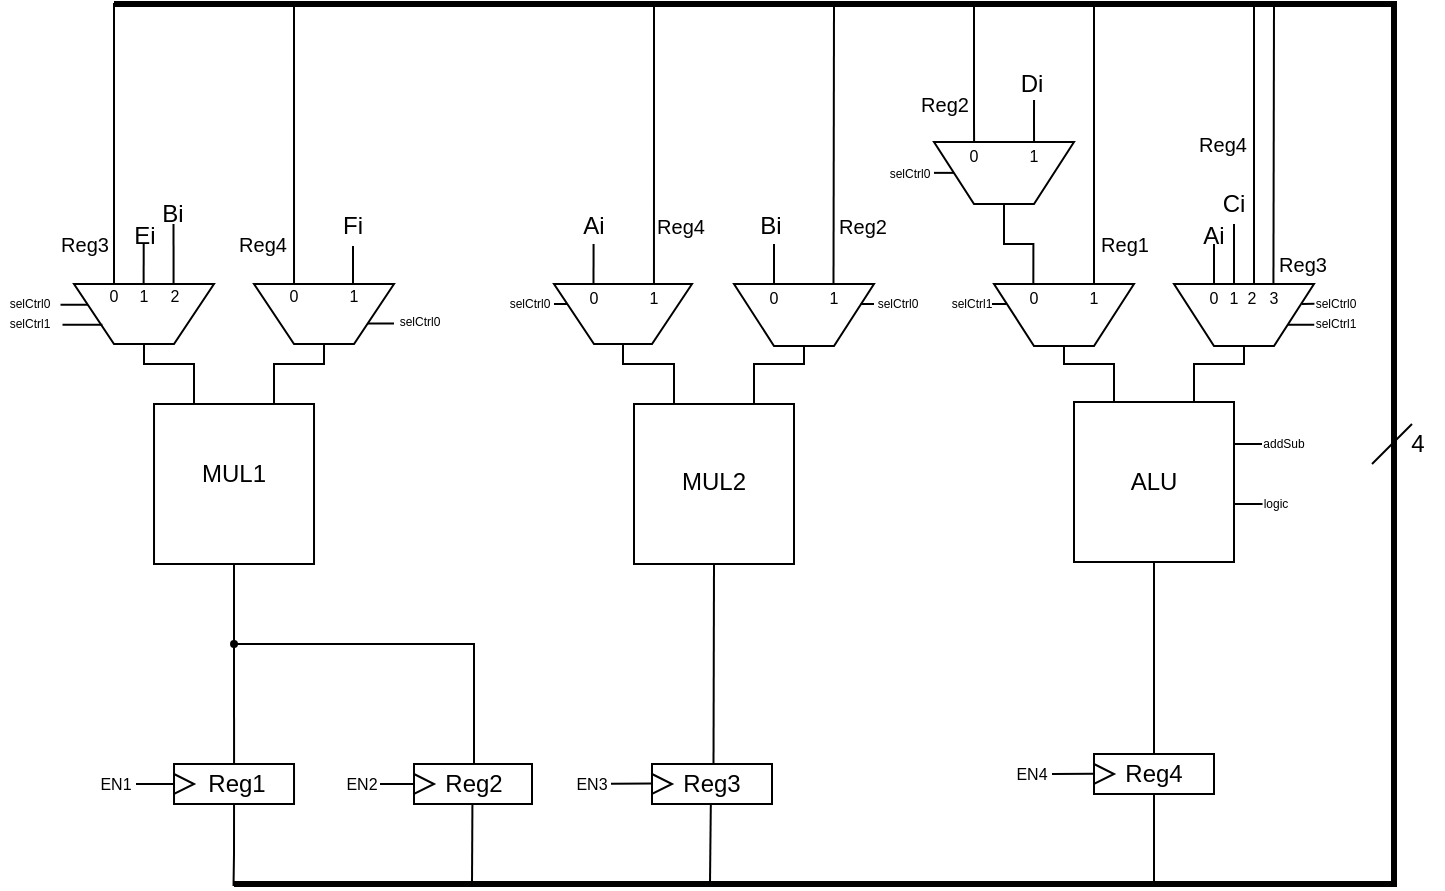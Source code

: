 <mxfile version="24.7.16">
  <diagram name="Página-1" id="IcZZVgsk4rq1F31GZpby">
    <mxGraphModel dx="1059" dy="581" grid="1" gridSize="10" guides="1" tooltips="1" connect="1" arrows="1" fold="1" page="1" pageScale="1" pageWidth="827" pageHeight="1169" math="0" shadow="0">
      <root>
        <mxCell id="0" />
        <mxCell id="1" parent="0" />
        <mxCell id="w3CWmhNfxF5kTrnPfjpj-2" value="" style="rounded=0;whiteSpace=wrap;html=1;" parent="1" vertex="1">
          <mxGeometry x="399" y="400" width="60" height="20" as="geometry" />
        </mxCell>
        <mxCell id="w3CWmhNfxF5kTrnPfjpj-3" value="" style="triangle;whiteSpace=wrap;html=1;" parent="1" vertex="1">
          <mxGeometry x="399" y="405" width="10" height="10" as="geometry" />
        </mxCell>
        <mxCell id="w3CWmhNfxF5kTrnPfjpj-4" value="" style="rounded=0;whiteSpace=wrap;html=1;" parent="1" vertex="1">
          <mxGeometry x="160.01" y="400" width="60" height="20" as="geometry" />
        </mxCell>
        <mxCell id="w3CWmhNfxF5kTrnPfjpj-5" value="" style="triangle;whiteSpace=wrap;html=1;" parent="1" vertex="1">
          <mxGeometry x="160.01" y="405" width="10" height="10" as="geometry" />
        </mxCell>
        <mxCell id="w3CWmhNfxF5kTrnPfjpj-6" value="" style="rounded=0;whiteSpace=wrap;html=1;" parent="1" vertex="1">
          <mxGeometry x="620" y="395" width="60" height="20" as="geometry" />
        </mxCell>
        <mxCell id="w3CWmhNfxF5kTrnPfjpj-7" value="" style="triangle;whiteSpace=wrap;html=1;" parent="1" vertex="1">
          <mxGeometry x="620" y="400" width="10" height="10" as="geometry" />
        </mxCell>
        <mxCell id="w3CWmhNfxF5kTrnPfjpj-8" value="" style="rounded=0;whiteSpace=wrap;html=1;" parent="1" vertex="1">
          <mxGeometry x="280" y="400" width="59" height="20" as="geometry" />
        </mxCell>
        <mxCell id="w3CWmhNfxF5kTrnPfjpj-9" value="" style="triangle;whiteSpace=wrap;html=1;" parent="1" vertex="1">
          <mxGeometry x="280" y="405" width="10" height="10" as="geometry" />
        </mxCell>
        <mxCell id="w3CWmhNfxF5kTrnPfjpj-23" value="" style="whiteSpace=wrap;html=1;aspect=fixed;" parent="1" vertex="1">
          <mxGeometry x="150.01" y="220" width="80" height="80" as="geometry" />
        </mxCell>
        <mxCell id="w3CWmhNfxF5kTrnPfjpj-24" value="" style="whiteSpace=wrap;html=1;aspect=fixed;" parent="1" vertex="1">
          <mxGeometry x="390" y="220" width="80" height="80" as="geometry" />
        </mxCell>
        <mxCell id="3O2pPFy6m0-4gP0cNO_q-87" style="edgeStyle=orthogonalEdgeStyle;rounded=0;orthogonalLoop=1;jettySize=auto;html=1;endArrow=none;endFill=0;exitX=0.5;exitY=1;exitDx=0;exitDy=0;" edge="1" parent="1" source="w3CWmhNfxF5kTrnPfjpj-25">
          <mxGeometry relative="1" as="geometry">
            <mxPoint x="650" y="304" as="sourcePoint" />
            <mxPoint x="650" y="395" as="targetPoint" />
          </mxGeometry>
        </mxCell>
        <mxCell id="w3CWmhNfxF5kTrnPfjpj-25" value="" style="whiteSpace=wrap;html=1;aspect=fixed;" parent="1" vertex="1">
          <mxGeometry x="610" y="219" width="80" height="80" as="geometry" />
        </mxCell>
        <mxCell id="w3CWmhNfxF5kTrnPfjpj-26" value="" style="shape=trapezoid;perimeter=trapezoidPerimeter;whiteSpace=wrap;html=1;fixedSize=1;direction=west;" parent="1" vertex="1">
          <mxGeometry x="110" y="160" width="70" height="30" as="geometry" />
        </mxCell>
        <mxCell id="w3CWmhNfxF5kTrnPfjpj-32" value="" style="ellipse;whiteSpace=wrap;html=1;aspect=fixed;rotation=15;" parent="1" vertex="1">
          <mxGeometry x="220.01" y="183.28" as="geometry" />
        </mxCell>
        <mxCell id="w3CWmhNfxF5kTrnPfjpj-37" value="ALU" style="text;html=1;align=center;verticalAlign=middle;whiteSpace=wrap;rounded=0;" parent="1" vertex="1">
          <mxGeometry x="620" y="244" width="60" height="30" as="geometry" />
        </mxCell>
        <mxCell id="w3CWmhNfxF5kTrnPfjpj-46" value="MUL1" style="text;html=1;align=center;verticalAlign=middle;whiteSpace=wrap;rounded=0;" parent="1" vertex="1">
          <mxGeometry x="160.01" y="240" width="60" height="30" as="geometry" />
        </mxCell>
        <mxCell id="w3CWmhNfxF5kTrnPfjpj-47" value="&lt;div&gt;MUL2&lt;/div&gt;" style="text;html=1;align=center;verticalAlign=middle;whiteSpace=wrap;rounded=0;" parent="1" vertex="1">
          <mxGeometry x="400" y="244" width="60" height="30" as="geometry" />
        </mxCell>
        <mxCell id="w3CWmhNfxF5kTrnPfjpj-50" value="" style="endArrow=none;html=1;rounded=0;" parent="1" edge="1">
          <mxGeometry width="50" height="50" relative="1" as="geometry">
            <mxPoint x="310" y="400" as="sourcePoint" />
            <mxPoint x="190" y="340" as="targetPoint" />
            <Array as="points">
              <mxPoint x="310" y="340" />
            </Array>
          </mxGeometry>
        </mxCell>
        <mxCell id="w3CWmhNfxF5kTrnPfjpj-58" value="" style="endArrow=none;html=1;rounded=0;entryX=0.5;entryY=0;entryDx=0;entryDy=0;" parent="1" target="w3CWmhNfxF5kTrnPfjpj-26" edge="1">
          <mxGeometry width="50" height="50" relative="1" as="geometry">
            <mxPoint x="170" y="220" as="sourcePoint" />
            <mxPoint x="168.76" y="195" as="targetPoint" />
            <Array as="points">
              <mxPoint x="170" y="210" />
              <mxPoint x="170" y="200" />
              <mxPoint x="160" y="200" />
              <mxPoint x="145" y="200" />
            </Array>
          </mxGeometry>
        </mxCell>
        <mxCell id="w3CWmhNfxF5kTrnPfjpj-65" value="Reg3" style="text;html=1;align=center;verticalAlign=middle;whiteSpace=wrap;rounded=0;" parent="1" vertex="1">
          <mxGeometry x="399" y="395" width="60" height="30" as="geometry" />
        </mxCell>
        <mxCell id="3O2pPFy6m0-4gP0cNO_q-81" style="edgeStyle=orthogonalEdgeStyle;rounded=0;orthogonalLoop=1;jettySize=auto;html=1;endArrow=none;endFill=0;exitX=0.475;exitY=0.833;exitDx=0;exitDy=0;exitPerimeter=0;" edge="1" parent="1" source="w3CWmhNfxF5kTrnPfjpj-66">
          <mxGeometry relative="1" as="geometry">
            <mxPoint x="189.76" y="461" as="targetPoint" />
            <mxPoint x="190.26" y="426" as="sourcePoint" />
          </mxGeometry>
        </mxCell>
        <mxCell id="w3CWmhNfxF5kTrnPfjpj-66" value="Reg1" style="text;html=1;align=center;verticalAlign=middle;whiteSpace=wrap;rounded=0;" parent="1" vertex="1">
          <mxGeometry x="162" y="395" width="59" height="30" as="geometry" />
        </mxCell>
        <mxCell id="w3CWmhNfxF5kTrnPfjpj-67" value="Reg4" style="text;html=1;align=center;verticalAlign=middle;whiteSpace=wrap;rounded=0;" parent="1" vertex="1">
          <mxGeometry x="620" y="390" width="60" height="30" as="geometry" />
        </mxCell>
        <mxCell id="w3CWmhNfxF5kTrnPfjpj-68" value="Reg2" style="text;html=1;align=center;verticalAlign=middle;whiteSpace=wrap;rounded=0;" parent="1" vertex="1">
          <mxGeometry x="279.5" y="395" width="60" height="30" as="geometry" />
        </mxCell>
        <mxCell id="w3CWmhNfxF5kTrnPfjpj-69" value="" style="endArrow=none;html=1;rounded=0;entryX=0;entryY=0;entryDx=0;entryDy=0;" parent="1" edge="1">
          <mxGeometry width="50" height="50" relative="1" as="geometry">
            <mxPoint x="690" y="240" as="sourcePoint" />
            <mxPoint x="704" y="240" as="targetPoint" />
          </mxGeometry>
        </mxCell>
        <mxCell id="w3CWmhNfxF5kTrnPfjpj-70" value="&lt;font style=&quot;font-size: 6px;&quot;&gt;addSub&lt;/font&gt;" style="text;html=1;align=center;verticalAlign=middle;whiteSpace=wrap;rounded=0;fontSize=6;" parent="1" vertex="1">
          <mxGeometry x="700" y="232.5" width="30" height="15" as="geometry" />
        </mxCell>
        <mxCell id="w3CWmhNfxF5kTrnPfjpj-76" value="" style="endArrow=none;html=1;rounded=0;" parent="1" edge="1">
          <mxGeometry width="50" height="50" relative="1" as="geometry">
            <mxPoint x="309" y="460" as="sourcePoint" />
            <mxPoint x="309.21" y="420" as="targetPoint" />
          </mxGeometry>
        </mxCell>
        <mxCell id="w3CWmhNfxF5kTrnPfjpj-77" value="" style="endArrow=none;html=1;rounded=0;" parent="1" edge="1">
          <mxGeometry width="50" height="50" relative="1" as="geometry">
            <mxPoint x="428" y="460" as="sourcePoint" />
            <mxPoint x="428.41" y="420" as="targetPoint" />
          </mxGeometry>
        </mxCell>
        <mxCell id="w3CWmhNfxF5kTrnPfjpj-78" value="" style="endArrow=none;html=1;rounded=0;" parent="1" edge="1">
          <mxGeometry width="50" height="50" relative="1" as="geometry">
            <mxPoint x="650" y="460" as="sourcePoint" />
            <mxPoint x="650" y="415" as="targetPoint" />
          </mxGeometry>
        </mxCell>
        <mxCell id="w3CWmhNfxF5kTrnPfjpj-79" value="" style="endArrow=none;html=1;rounded=0;strokeWidth=3;startSize=6;" parent="1" edge="1">
          <mxGeometry width="50" height="50" relative="1" as="geometry">
            <mxPoint x="190" y="460" as="sourcePoint" />
            <mxPoint x="130" y="20" as="targetPoint" />
            <Array as="points">
              <mxPoint x="500" y="460" />
              <mxPoint x="770" y="460" />
              <mxPoint x="770" y="20" />
              <mxPoint x="450" y="20" />
            </Array>
          </mxGeometry>
        </mxCell>
        <mxCell id="w3CWmhNfxF5kTrnPfjpj-85" value="" style="endArrow=none;html=1;rounded=0;exitX=0.5;exitY=0;exitDx=0;exitDy=0;" parent="1" edge="1" source="3O2pPFy6m0-4gP0cNO_q-42">
          <mxGeometry width="50" height="50" relative="1" as="geometry">
            <mxPoint x="480.15" y="120" as="sourcePoint" />
            <mxPoint x="490" y="20" as="targetPoint" />
          </mxGeometry>
        </mxCell>
        <mxCell id="w3CWmhNfxF5kTrnPfjpj-86" value="" style="endArrow=none;html=1;rounded=0;" parent="1" edge="1">
          <mxGeometry width="50" height="50" relative="1" as="geometry">
            <mxPoint x="759" y="250" as="sourcePoint" />
            <mxPoint x="779" y="230" as="targetPoint" />
          </mxGeometry>
        </mxCell>
        <mxCell id="w3CWmhNfxF5kTrnPfjpj-87" value="4" style="text;html=1;align=center;verticalAlign=middle;whiteSpace=wrap;rounded=0;" parent="1" vertex="1">
          <mxGeometry x="770" y="225" width="24" height="30" as="geometry" />
        </mxCell>
        <mxCell id="w3CWmhNfxF5kTrnPfjpj-88" value="&lt;span style=&quot;font-size: 10px;&quot;&gt;Reg3&lt;/span&gt;" style="text;html=1;align=center;verticalAlign=middle;whiteSpace=wrap;rounded=0;" parent="1" vertex="1">
          <mxGeometry x="98" y="130" width="35" height="20" as="geometry" />
        </mxCell>
        <mxCell id="w3CWmhNfxF5kTrnPfjpj-89" value="&lt;span style=&quot;font-size: 10px;&quot;&gt;Reg4&lt;/span&gt;" style="text;html=1;align=center;verticalAlign=middle;whiteSpace=wrap;rounded=0;" parent="1" vertex="1">
          <mxGeometry x="187.01" y="130" width="35" height="20" as="geometry" />
        </mxCell>
        <mxCell id="w3CWmhNfxF5kTrnPfjpj-90" value="&lt;span style=&quot;font-size: 10px;&quot;&gt;Reg3&lt;/span&gt;" style="text;html=1;align=center;verticalAlign=middle;whiteSpace=wrap;rounded=0;" parent="1" vertex="1">
          <mxGeometry x="709" y="140" width="31" height="20" as="geometry" />
        </mxCell>
        <mxCell id="w3CWmhNfxF5kTrnPfjpj-91" value="&lt;span style=&quot;font-size: 10px;&quot;&gt;Reg4&lt;/span&gt;" style="text;html=1;align=center;verticalAlign=middle;whiteSpace=wrap;rounded=0;" parent="1" vertex="1">
          <mxGeometry x="396" y="121" width="35" height="20" as="geometry" />
        </mxCell>
        <mxCell id="w3CWmhNfxF5kTrnPfjpj-93" value="&lt;span style=&quot;font-size: 10px;&quot;&gt;Reg4&lt;/span&gt;" style="text;html=1;align=center;verticalAlign=middle;whiteSpace=wrap;rounded=0;" parent="1" vertex="1">
          <mxGeometry x="669" y="80" width="31" height="20" as="geometry" />
        </mxCell>
        <mxCell id="w3CWmhNfxF5kTrnPfjpj-108" value="&lt;font style=&quot;font-size: 8px;&quot;&gt;0&lt;/font&gt;" style="text;html=1;align=center;verticalAlign=middle;whiteSpace=wrap;rounded=0;" parent="1" vertex="1">
          <mxGeometry x="125" y="160" width="10" height="10" as="geometry" />
        </mxCell>
        <mxCell id="w3CWmhNfxF5kTrnPfjpj-116" value="&lt;font style=&quot;font-size: 8px;&quot;&gt;1&lt;/font&gt;" style="text;html=1;align=center;verticalAlign=middle;whiteSpace=wrap;rounded=0;" parent="1" vertex="1">
          <mxGeometry x="140" y="160" width="10" height="10" as="geometry" />
        </mxCell>
        <mxCell id="w3CWmhNfxF5kTrnPfjpj-119" value="" style="endArrow=none;html=1;rounded=0;entryX=-0.023;entryY=0.511;entryDx=0;entryDy=0;entryPerimeter=0;" parent="1" edge="1">
          <mxGeometry width="50" height="50" relative="1" as="geometry">
            <mxPoint x="141" y="410" as="sourcePoint" />
            <mxPoint x="159.63" y="410.22" as="targetPoint" />
            <Array as="points">
              <mxPoint x="151" y="410" />
              <mxPoint x="160" y="410" />
            </Array>
          </mxGeometry>
        </mxCell>
        <mxCell id="w3CWmhNfxF5kTrnPfjpj-120" value="EN1" style="text;html=1;align=center;verticalAlign=middle;whiteSpace=wrap;rounded=0;fontSize=8;" parent="1" vertex="1">
          <mxGeometry x="121" y="405" width="20" height="10" as="geometry" />
        </mxCell>
        <mxCell id="w3CWmhNfxF5kTrnPfjpj-121" value="" style="endArrow=none;html=1;rounded=0;entryX=0;entryY=0.5;entryDx=0;entryDy=0;" parent="1" target="w3CWmhNfxF5kTrnPfjpj-9" edge="1">
          <mxGeometry width="50" height="50" relative="1" as="geometry">
            <mxPoint x="263" y="410" as="sourcePoint" />
            <mxPoint x="284" y="409.92" as="targetPoint" />
          </mxGeometry>
        </mxCell>
        <mxCell id="w3CWmhNfxF5kTrnPfjpj-122" value="EN2" style="text;html=1;align=center;verticalAlign=middle;whiteSpace=wrap;rounded=0;fontSize=8;" parent="1" vertex="1">
          <mxGeometry x="244" y="405" width="20" height="10" as="geometry" />
        </mxCell>
        <mxCell id="w3CWmhNfxF5kTrnPfjpj-123" value="" style="endArrow=none;html=1;rounded=0;" parent="1" edge="1">
          <mxGeometry width="50" height="50" relative="1" as="geometry">
            <mxPoint x="378.5" y="409.88" as="sourcePoint" />
            <mxPoint x="399.5" y="409.8" as="targetPoint" />
          </mxGeometry>
        </mxCell>
        <mxCell id="w3CWmhNfxF5kTrnPfjpj-124" value="EN3" style="text;html=1;align=center;verticalAlign=middle;whiteSpace=wrap;rounded=0;fontSize=8;" parent="1" vertex="1">
          <mxGeometry x="359" y="405" width="20" height="10" as="geometry" />
        </mxCell>
        <mxCell id="w3CWmhNfxF5kTrnPfjpj-125" value="" style="endArrow=none;html=1;rounded=0;" parent="1" edge="1">
          <mxGeometry width="50" height="50" relative="1" as="geometry">
            <mxPoint x="599" y="405" as="sourcePoint" />
            <mxPoint x="620" y="404.92" as="targetPoint" />
          </mxGeometry>
        </mxCell>
        <mxCell id="w3CWmhNfxF5kTrnPfjpj-126" value="EN4" style="text;html=1;align=center;verticalAlign=middle;whiteSpace=wrap;rounded=0;fontSize=8;" parent="1" vertex="1">
          <mxGeometry x="579" y="400" width="20" height="10" as="geometry" />
        </mxCell>
        <mxCell id="w3CWmhNfxF5kTrnPfjpj-128" value="&lt;span style=&quot;font-size: 6px;&quot;&gt;logic&lt;/span&gt;" style="text;html=1;align=center;verticalAlign=middle;whiteSpace=wrap;rounded=0;fontSize=6;" parent="1" vertex="1">
          <mxGeometry x="696" y="262" width="30" height="15" as="geometry" />
        </mxCell>
        <mxCell id="w3CWmhNfxF5kTrnPfjpj-129" value="selCtrl0" style="text;html=1;align=center;verticalAlign=middle;whiteSpace=wrap;rounded=0;fontSize=6;" parent="1" vertex="1">
          <mxGeometry x="73.25" y="165.36" width="30" height="10" as="geometry" />
        </mxCell>
        <mxCell id="w3CWmhNfxF5kTrnPfjpj-135" value="" style="endArrow=none;html=1;rounded=0;" parent="1" edge="1">
          <mxGeometry width="50" height="50" relative="1" as="geometry">
            <mxPoint x="690" y="270" as="sourcePoint" />
            <mxPoint x="704.26" y="270" as="targetPoint" />
          </mxGeometry>
        </mxCell>
        <mxCell id="w3CWmhNfxF5kTrnPfjpj-73" value="" style="ellipse;whiteSpace=wrap;html=1;aspect=fixed;fillColor=#000000;" parent="1" vertex="1">
          <mxGeometry x="188.51" y="338.5" width="3" height="3" as="geometry" />
        </mxCell>
        <mxCell id="w3CWmhNfxF5kTrnPfjpj-148" value="2" style="text;html=1;align=center;verticalAlign=middle;whiteSpace=wrap;rounded=0;fontSize=8;" parent="1" vertex="1">
          <mxGeometry x="155.5" y="161" width="8.5" height="10" as="geometry" />
        </mxCell>
        <mxCell id="w3CWmhNfxF5kTrnPfjpj-152" value="selCtrl1" style="text;html=1;align=center;verticalAlign=middle;whiteSpace=wrap;rounded=0;fontSize=6;" parent="1" vertex="1">
          <mxGeometry x="73.25" y="175.36" width="30" height="10" as="geometry" />
        </mxCell>
        <mxCell id="w3CWmhNfxF5kTrnPfjpj-159" style="edgeStyle=orthogonalEdgeStyle;rounded=0;orthogonalLoop=1;jettySize=auto;html=1;exitX=0.5;exitY=1;exitDx=0;exitDy=0;entryX=0.498;entryY=0.073;entryDx=0;entryDy=0;endArrow=none;endFill=0;entryPerimeter=0;" parent="1" edge="1">
          <mxGeometry relative="1" as="geometry">
            <mxPoint x="144.85" y="139.91" as="sourcePoint" />
            <mxPoint x="144.81" y="160.0" as="targetPoint" />
          </mxGeometry>
        </mxCell>
        <mxCell id="w3CWmhNfxF5kTrnPfjpj-155" value="Ei" style="text;html=1;align=center;verticalAlign=middle;whiteSpace=wrap;rounded=0;" parent="1" vertex="1">
          <mxGeometry x="127.5" y="126" width="35" height="20" as="geometry" />
        </mxCell>
        <mxCell id="3O2pPFy6m0-4gP0cNO_q-29" style="edgeStyle=orthogonalEdgeStyle;rounded=0;orthogonalLoop=1;jettySize=auto;html=1;exitX=0.5;exitY=1;exitDx=0;exitDy=0;endArrow=none;endFill=0;" edge="1" parent="1" source="w3CWmhNfxF5kTrnPfjpj-158">
          <mxGeometry relative="1" as="geometry">
            <mxPoint x="160" y="160" as="targetPoint" />
            <Array as="points">
              <mxPoint x="160" y="160" />
              <mxPoint x="160" y="160" />
            </Array>
          </mxGeometry>
        </mxCell>
        <mxCell id="w3CWmhNfxF5kTrnPfjpj-158" value="Bi" style="text;html=1;align=center;verticalAlign=middle;whiteSpace=wrap;rounded=0;" parent="1" vertex="1">
          <mxGeometry x="153.25" y="120" width="13" height="10" as="geometry" />
        </mxCell>
        <mxCell id="w3CWmhNfxF5kTrnPfjpj-172" style="edgeStyle=orthogonalEdgeStyle;rounded=0;orthogonalLoop=1;jettySize=auto;html=1;exitX=0;exitY=0.25;exitDx=0;exitDy=0;endArrow=none;endFill=0;" parent="1" source="w3CWmhNfxF5kTrnPfjpj-160" edge="1">
          <mxGeometry relative="1" as="geometry">
            <mxPoint x="270" y="180" as="targetPoint" />
          </mxGeometry>
        </mxCell>
        <mxCell id="w3CWmhNfxF5kTrnPfjpj-160" value="" style="shape=trapezoid;perimeter=trapezoidPerimeter;whiteSpace=wrap;html=1;fixedSize=1;direction=west;" parent="1" vertex="1">
          <mxGeometry x="200.01" y="160" width="70" height="30" as="geometry" />
        </mxCell>
        <mxCell id="w3CWmhNfxF5kTrnPfjpj-161" value="&lt;font style=&quot;font-size: 8px;&quot;&gt;0&lt;/font&gt;" style="text;html=1;align=center;verticalAlign=middle;whiteSpace=wrap;rounded=0;" parent="1" vertex="1">
          <mxGeometry x="210.01" y="160" width="20" height="10" as="geometry" />
        </mxCell>
        <mxCell id="w3CWmhNfxF5kTrnPfjpj-162" value="&lt;font style=&quot;font-size: 8px;&quot;&gt;1&lt;/font&gt;" style="text;html=1;align=center;verticalAlign=middle;whiteSpace=wrap;rounded=0;" parent="1" vertex="1">
          <mxGeometry x="239.51" y="160" width="20" height="10" as="geometry" />
        </mxCell>
        <mxCell id="w3CWmhNfxF5kTrnPfjpj-168" value="selCtrl0" style="text;html=1;align=center;verticalAlign=middle;whiteSpace=wrap;rounded=0;fontSize=6;" parent="1" vertex="1">
          <mxGeometry x="268" y="174.36" width="30" height="10" as="geometry" />
        </mxCell>
        <mxCell id="w3CWmhNfxF5kTrnPfjpj-169" style="edgeStyle=orthogonalEdgeStyle;rounded=0;orthogonalLoop=1;jettySize=auto;html=1;exitX=0.5;exitY=0;exitDx=0;exitDy=0;entryX=0.75;entryY=0;entryDx=0;entryDy=0;endArrow=none;endFill=0;" parent="1" source="w3CWmhNfxF5kTrnPfjpj-160" target="w3CWmhNfxF5kTrnPfjpj-23" edge="1">
          <mxGeometry relative="1" as="geometry">
            <Array as="points">
              <mxPoint x="235" y="200" />
              <mxPoint x="210" y="200" />
            </Array>
          </mxGeometry>
        </mxCell>
        <mxCell id="w3CWmhNfxF5kTrnPfjpj-179" style="edgeStyle=orthogonalEdgeStyle;rounded=0;orthogonalLoop=1;jettySize=auto;html=1;exitX=0.5;exitY=1;exitDx=0;exitDy=0;endArrow=none;endFill=0;entryX=0.5;entryY=0;entryDx=0;entryDy=0;" parent="1" source="w3CWmhNfxF5kTrnPfjpj-177" target="w3CWmhNfxF5kTrnPfjpj-162" edge="1">
          <mxGeometry relative="1" as="geometry">
            <mxPoint x="220" y="160" as="targetPoint" />
          </mxGeometry>
        </mxCell>
        <mxCell id="w3CWmhNfxF5kTrnPfjpj-177" value="Fi" style="text;html=1;align=center;verticalAlign=middle;whiteSpace=wrap;rounded=0;" parent="1" vertex="1">
          <mxGeometry x="232.01" y="121" width="35" height="20" as="geometry" />
        </mxCell>
        <mxCell id="3O2pPFy6m0-4gP0cNO_q-14" style="edgeStyle=orthogonalEdgeStyle;rounded=0;orthogonalLoop=1;jettySize=auto;html=1;exitX=0.5;exitY=0;exitDx=0;exitDy=0;endArrow=none;endFill=0;" edge="1" parent="1" source="w3CWmhNfxF5kTrnPfjpj-161">
          <mxGeometry relative="1" as="geometry">
            <mxPoint x="220" y="20" as="targetPoint" />
            <mxPoint x="239.7" y="239" as="sourcePoint" />
            <Array as="points">
              <mxPoint x="220" y="20" />
              <mxPoint x="250" y="20" />
            </Array>
          </mxGeometry>
        </mxCell>
        <mxCell id="3O2pPFy6m0-4gP0cNO_q-22" value="" style="endArrow=none;html=1;rounded=0;exitX=1;exitY=0.5;exitDx=0;exitDy=0;" edge="1" parent="1" source="w3CWmhNfxF5kTrnPfjpj-129">
          <mxGeometry width="50" height="50" relative="1" as="geometry">
            <mxPoint x="77" y="170.33" as="sourcePoint" />
            <mxPoint x="117" y="170.33" as="targetPoint" />
          </mxGeometry>
        </mxCell>
        <mxCell id="3O2pPFy6m0-4gP0cNO_q-23" style="edgeStyle=orthogonalEdgeStyle;rounded=0;orthogonalLoop=1;jettySize=auto;html=1;entryX=0.78;entryY=0.293;entryDx=0;entryDy=0;entryPerimeter=0;endArrow=none;endFill=0;" edge="1" parent="1">
          <mxGeometry relative="1" as="geometry">
            <mxPoint x="104.25" y="180.403" as="sourcePoint" />
            <mxPoint x="124.2" y="180.57" as="targetPoint" />
          </mxGeometry>
        </mxCell>
        <mxCell id="3O2pPFy6m0-4gP0cNO_q-36" style="edgeStyle=orthogonalEdgeStyle;rounded=0;orthogonalLoop=1;jettySize=auto;html=1;entryX=0.25;entryY=0;entryDx=0;entryDy=0;endArrow=none;endFill=0;" edge="1" parent="1" source="3O2pPFy6m0-4gP0cNO_q-30" target="w3CWmhNfxF5kTrnPfjpj-24">
          <mxGeometry relative="1" as="geometry">
            <Array as="points">
              <mxPoint x="385" y="200" />
              <mxPoint x="410" y="200" />
            </Array>
          </mxGeometry>
        </mxCell>
        <mxCell id="3O2pPFy6m0-4gP0cNO_q-30" value="" style="shape=trapezoid;perimeter=trapezoidPerimeter;whiteSpace=wrap;html=1;fixedSize=1;direction=west;" vertex="1" parent="1">
          <mxGeometry x="350" y="160" width="69" height="30" as="geometry" />
        </mxCell>
        <mxCell id="3O2pPFy6m0-4gP0cNO_q-38" style="edgeStyle=orthogonalEdgeStyle;rounded=0;orthogonalLoop=1;jettySize=auto;html=1;exitX=0.5;exitY=0;exitDx=0;exitDy=0;entryX=0.75;entryY=0;entryDx=0;entryDy=0;endArrow=none;endFill=0;" edge="1" parent="1" source="3O2pPFy6m0-4gP0cNO_q-35" target="w3CWmhNfxF5kTrnPfjpj-24">
          <mxGeometry relative="1" as="geometry">
            <Array as="points">
              <mxPoint x="475" y="200" />
              <mxPoint x="450" y="200" />
            </Array>
          </mxGeometry>
        </mxCell>
        <mxCell id="3O2pPFy6m0-4gP0cNO_q-35" value="" style="shape=trapezoid;perimeter=trapezoidPerimeter;whiteSpace=wrap;html=1;fixedSize=1;direction=west;" vertex="1" parent="1">
          <mxGeometry x="440" y="160" width="70" height="31" as="geometry" />
        </mxCell>
        <mxCell id="3O2pPFy6m0-4gP0cNO_q-39" value="&lt;font style=&quot;font-size: 8px;&quot;&gt;0&lt;/font&gt;" style="text;html=1;align=center;verticalAlign=middle;whiteSpace=wrap;rounded=0;" vertex="1" parent="1">
          <mxGeometry x="359.75" y="161" width="20" height="10" as="geometry" />
        </mxCell>
        <mxCell id="3O2pPFy6m0-4gP0cNO_q-47" style="edgeStyle=orthogonalEdgeStyle;rounded=0;orthogonalLoop=1;jettySize=auto;html=1;endArrow=none;endFill=0;exitX=0.499;exitY=-0.126;exitDx=0;exitDy=0;exitPerimeter=0;" edge="1" parent="1" source="3O2pPFy6m0-4gP0cNO_q-40">
          <mxGeometry relative="1" as="geometry">
            <mxPoint x="400" y="20" as="targetPoint" />
          </mxGeometry>
        </mxCell>
        <mxCell id="3O2pPFy6m0-4gP0cNO_q-40" value="&lt;font style=&quot;font-size: 8px;&quot;&gt;1&lt;/font&gt;" style="text;html=1;align=center;verticalAlign=middle;whiteSpace=wrap;rounded=0;" vertex="1" parent="1">
          <mxGeometry x="390" y="161" width="20" height="10" as="geometry" />
        </mxCell>
        <mxCell id="3O2pPFy6m0-4gP0cNO_q-41" value="&lt;font style=&quot;font-size: 8px;&quot;&gt;0&lt;/font&gt;" style="text;html=1;align=center;verticalAlign=middle;whiteSpace=wrap;rounded=0;" vertex="1" parent="1">
          <mxGeometry x="450" y="161" width="20" height="10" as="geometry" />
        </mxCell>
        <mxCell id="3O2pPFy6m0-4gP0cNO_q-42" value="&lt;font style=&quot;font-size: 8px;&quot;&gt;1&lt;/font&gt;" style="text;html=1;align=center;verticalAlign=middle;whiteSpace=wrap;rounded=0;" vertex="1" parent="1">
          <mxGeometry x="479.75" y="161" width="20" height="10" as="geometry" />
        </mxCell>
        <mxCell id="3O2pPFy6m0-4gP0cNO_q-46" style="edgeStyle=orthogonalEdgeStyle;rounded=0;orthogonalLoop=1;jettySize=auto;html=1;entryX=0.5;entryY=0;entryDx=0;entryDy=0;endArrow=none;endFill=0;" edge="1" parent="1">
          <mxGeometry relative="1" as="geometry">
            <mxPoint x="369.794" y="140" as="sourcePoint" />
            <mxPoint x="369.75" y="160" as="targetPoint" />
          </mxGeometry>
        </mxCell>
        <mxCell id="3O2pPFy6m0-4gP0cNO_q-43" value="Ai" style="text;html=1;align=center;verticalAlign=middle;whiteSpace=wrap;rounded=0;" vertex="1" parent="1">
          <mxGeometry x="360.88" y="121" width="17.75" height="20" as="geometry" />
        </mxCell>
        <mxCell id="3O2pPFy6m0-4gP0cNO_q-48" style="edgeStyle=orthogonalEdgeStyle;rounded=0;orthogonalLoop=1;jettySize=auto;html=1;entryX=0.5;entryY=0;entryDx=0;entryDy=0;endArrow=none;endFill=0;" edge="1" parent="1">
          <mxGeometry relative="1" as="geometry">
            <mxPoint x="460.007" y="140" as="sourcePoint" />
            <mxPoint x="460" y="160" as="targetPoint" />
            <Array as="points">
              <mxPoint x="460" y="160" />
            </Array>
          </mxGeometry>
        </mxCell>
        <mxCell id="3O2pPFy6m0-4gP0cNO_q-44" value="Bi" style="text;html=1;align=center;verticalAlign=middle;whiteSpace=wrap;rounded=0;" vertex="1" parent="1">
          <mxGeometry x="450.25" y="121" width="17.25" height="20" as="geometry" />
        </mxCell>
        <mxCell id="3O2pPFy6m0-4gP0cNO_q-49" value="&lt;span style=&quot;font-size: 10px;&quot;&gt;Reg2&lt;/span&gt;" style="text;html=1;align=center;verticalAlign=middle;whiteSpace=wrap;rounded=0;" vertex="1" parent="1">
          <mxGeometry x="486.5" y="121" width="35" height="20" as="geometry" />
        </mxCell>
        <mxCell id="3O2pPFy6m0-4gP0cNO_q-104" style="edgeStyle=orthogonalEdgeStyle;rounded=0;orthogonalLoop=1;jettySize=auto;html=1;entryX=0.75;entryY=0;entryDx=0;entryDy=0;endArrow=none;endFill=0;" edge="1" parent="1" source="3O2pPFy6m0-4gP0cNO_q-50" target="w3CWmhNfxF5kTrnPfjpj-25">
          <mxGeometry relative="1" as="geometry">
            <Array as="points">
              <mxPoint x="695" y="200" />
              <mxPoint x="670" y="200" />
            </Array>
          </mxGeometry>
        </mxCell>
        <mxCell id="3O2pPFy6m0-4gP0cNO_q-50" value="" style="shape=trapezoid;perimeter=trapezoidPerimeter;whiteSpace=wrap;html=1;fixedSize=1;direction=west;" vertex="1" parent="1">
          <mxGeometry x="660" y="160" width="70" height="31" as="geometry" />
        </mxCell>
        <mxCell id="3O2pPFy6m0-4gP0cNO_q-56" value="&lt;font style=&quot;font-size: 8px;&quot;&gt;1&lt;/font&gt;" style="text;html=1;align=center;verticalAlign=middle;whiteSpace=wrap;rounded=0;" vertex="1" parent="1">
          <mxGeometry x="680" y="161" width="20" height="10" as="geometry" />
        </mxCell>
        <mxCell id="3O2pPFy6m0-4gP0cNO_q-102" style="edgeStyle=orthogonalEdgeStyle;rounded=0;orthogonalLoop=1;jettySize=auto;html=1;endArrow=none;endFill=0;entryX=0.51;entryY=0.7;entryDx=0;entryDy=0;entryPerimeter=0;" edge="1" parent="1" target="3O2pPFy6m0-4gP0cNO_q-73">
          <mxGeometry relative="1" as="geometry">
            <mxPoint x="680" y="149" as="targetPoint" />
            <mxPoint x="680.003" y="160" as="sourcePoint" />
          </mxGeometry>
        </mxCell>
        <mxCell id="3O2pPFy6m0-4gP0cNO_q-57" value="&lt;font style=&quot;font-size: 8px;&quot;&gt;0&lt;/font&gt;" style="text;html=1;align=center;verticalAlign=middle;whiteSpace=wrap;rounded=0;" vertex="1" parent="1">
          <mxGeometry x="670" y="161" width="20" height="10" as="geometry" />
        </mxCell>
        <mxCell id="3O2pPFy6m0-4gP0cNO_q-58" value="&lt;font style=&quot;font-size: 8px;&quot;&gt;3&lt;/font&gt;" style="text;html=1;align=center;verticalAlign=middle;whiteSpace=wrap;rounded=0;" vertex="1" parent="1">
          <mxGeometry x="700" y="161" width="20" height="10" as="geometry" />
        </mxCell>
        <mxCell id="3O2pPFy6m0-4gP0cNO_q-59" value="2" style="text;html=1;align=center;verticalAlign=middle;whiteSpace=wrap;rounded=0;fontSize=8;" vertex="1" parent="1">
          <mxGeometry x="689" y="162" width="20" height="10" as="geometry" />
        </mxCell>
        <mxCell id="3O2pPFy6m0-4gP0cNO_q-60" value="selCtrl0" style="text;html=1;align=center;verticalAlign=middle;whiteSpace=wrap;rounded=0;fontSize=6;" vertex="1" parent="1">
          <mxGeometry x="323" y="165.36" width="30" height="10" as="geometry" />
        </mxCell>
        <mxCell id="3O2pPFy6m0-4gP0cNO_q-62" value="" style="endArrow=none;html=1;rounded=0;entryX=0.906;entryY=0.667;entryDx=0;entryDy=0;entryPerimeter=0;" edge="1" parent="1" target="3O2pPFy6m0-4gP0cNO_q-30">
          <mxGeometry width="50" height="50" relative="1" as="geometry">
            <mxPoint x="350" y="170" as="sourcePoint" />
            <mxPoint x="340" y="190" as="targetPoint" />
          </mxGeometry>
        </mxCell>
        <mxCell id="3O2pPFy6m0-4gP0cNO_q-63" value="selCtrl0" style="text;html=1;align=center;verticalAlign=middle;whiteSpace=wrap;rounded=0;fontSize=6;" vertex="1" parent="1">
          <mxGeometry x="507" y="165.36" width="30" height="10" as="geometry" />
        </mxCell>
        <mxCell id="3O2pPFy6m0-4gP0cNO_q-64" value="" style="endArrow=none;html=1;rounded=0;entryX=0.906;entryY=0.667;entryDx=0;entryDy=0;entryPerimeter=0;exitX=0.095;exitY=0.679;exitDx=0;exitDy=0;exitPerimeter=0;" edge="1" parent="1" source="3O2pPFy6m0-4gP0cNO_q-35">
          <mxGeometry width="50" height="50" relative="1" as="geometry">
            <mxPoint x="504" y="169.96" as="sourcePoint" />
            <mxPoint x="510" y="169.96" as="targetPoint" />
          </mxGeometry>
        </mxCell>
        <mxCell id="3O2pPFy6m0-4gP0cNO_q-98" style="edgeStyle=orthogonalEdgeStyle;rounded=0;orthogonalLoop=1;jettySize=auto;html=1;exitX=0.5;exitY=1;exitDx=0;exitDy=0;endArrow=none;endFill=0;" edge="1" parent="1" source="3O2pPFy6m0-4gP0cNO_q-68">
          <mxGeometry relative="1" as="geometry">
            <mxPoint x="690" y="160" as="targetPoint" />
          </mxGeometry>
        </mxCell>
        <mxCell id="3O2pPFy6m0-4gP0cNO_q-68" value="Ci" style="text;html=1;align=center;verticalAlign=middle;whiteSpace=wrap;rounded=0;" vertex="1" parent="1">
          <mxGeometry x="680.19" y="110" width="19.62" height="20" as="geometry" />
        </mxCell>
        <mxCell id="3O2pPFy6m0-4gP0cNO_q-73" value="Ai" style="text;html=1;align=center;verticalAlign=middle;whiteSpace=wrap;rounded=0;" vertex="1" parent="1">
          <mxGeometry x="670" y="126" width="19.62" height="20" as="geometry" />
        </mxCell>
        <mxCell id="3O2pPFy6m0-4gP0cNO_q-83" value="" style="endArrow=none;html=1;rounded=0;entryX=0.5;entryY=1;entryDx=0;entryDy=0;" edge="1" parent="1" target="w3CWmhNfxF5kTrnPfjpj-24">
          <mxGeometry width="50" height="50" relative="1" as="geometry">
            <mxPoint x="429.75" y="400" as="sourcePoint" />
            <mxPoint x="479.75" y="350" as="targetPoint" />
          </mxGeometry>
        </mxCell>
        <mxCell id="3O2pPFy6m0-4gP0cNO_q-85" value="" style="endArrow=none;html=1;rounded=0;exitX=0.475;exitY=0.167;exitDx=0;exitDy=0;exitPerimeter=0;entryX=0.5;entryY=1;entryDx=0;entryDy=0;" edge="1" parent="1" source="w3CWmhNfxF5kTrnPfjpj-66" target="w3CWmhNfxF5kTrnPfjpj-23">
          <mxGeometry width="50" height="50" relative="1" as="geometry">
            <mxPoint x="216.01" y="350" as="sourcePoint" />
            <mxPoint x="188.51" y="300" as="targetPoint" />
          </mxGeometry>
        </mxCell>
        <mxCell id="3O2pPFy6m0-4gP0cNO_q-88" value="selCtrl0" style="text;html=1;align=center;verticalAlign=middle;whiteSpace=wrap;rounded=0;fontSize=6;" vertex="1" parent="1">
          <mxGeometry x="726" y="164.5" width="30" height="10" as="geometry" />
        </mxCell>
        <mxCell id="3O2pPFy6m0-4gP0cNO_q-89" value="selCtrl1" style="text;html=1;align=center;verticalAlign=middle;whiteSpace=wrap;rounded=0;fontSize=6;" vertex="1" parent="1">
          <mxGeometry x="726" y="174.5" width="30" height="10" as="geometry" />
        </mxCell>
        <mxCell id="3O2pPFy6m0-4gP0cNO_q-90" value="" style="endArrow=none;html=1;rounded=0;entryX=0.911;entryY=0.68;entryDx=0;entryDy=0;entryPerimeter=0;" edge="1" parent="1">
          <mxGeometry width="50" height="50" relative="1" as="geometry">
            <mxPoint x="724" y="170" as="sourcePoint" />
            <mxPoint x="730.23" y="169.92" as="targetPoint" />
          </mxGeometry>
        </mxCell>
        <mxCell id="3O2pPFy6m0-4gP0cNO_q-92" value="" style="endArrow=none;html=1;rounded=0;entryX=1;entryY=0.25;entryDx=0;entryDy=0;exitX=1;exitY=0.5;exitDx=0;exitDy=0;" edge="1" parent="1">
          <mxGeometry width="50" height="50" relative="1" as="geometry">
            <mxPoint x="717" y="180.32" as="sourcePoint" />
            <mxPoint x="730.125" y="180.344" as="targetPoint" />
          </mxGeometry>
        </mxCell>
        <mxCell id="3O2pPFy6m0-4gP0cNO_q-105" value="" style="shape=trapezoid;perimeter=trapezoidPerimeter;whiteSpace=wrap;html=1;fixedSize=1;direction=west;" vertex="1" parent="1">
          <mxGeometry x="540" y="89" width="70" height="31" as="geometry" />
        </mxCell>
        <mxCell id="3O2pPFy6m0-4gP0cNO_q-110" style="edgeStyle=orthogonalEdgeStyle;rounded=0;orthogonalLoop=1;jettySize=auto;html=1;entryX=0.25;entryY=0;entryDx=0;entryDy=0;endArrow=none;endFill=0;" edge="1" parent="1" source="3O2pPFy6m0-4gP0cNO_q-106" target="w3CWmhNfxF5kTrnPfjpj-25">
          <mxGeometry relative="1" as="geometry">
            <Array as="points">
              <mxPoint x="605" y="200" />
              <mxPoint x="630" y="200" />
            </Array>
          </mxGeometry>
        </mxCell>
        <mxCell id="3O2pPFy6m0-4gP0cNO_q-106" value="" style="shape=trapezoid;perimeter=trapezoidPerimeter;whiteSpace=wrap;html=1;fixedSize=1;direction=west;" vertex="1" parent="1">
          <mxGeometry x="570" y="160" width="70" height="31" as="geometry" />
        </mxCell>
        <mxCell id="3O2pPFy6m0-4gP0cNO_q-108" value="" style="endArrow=none;html=1;rounded=0;exitX=0.5;exitY=0;exitDx=0;exitDy=0;" edge="1" parent="1">
          <mxGeometry width="50" height="50" relative="1" as="geometry">
            <mxPoint x="700" y="160" as="sourcePoint" />
            <mxPoint x="700" y="20" as="targetPoint" />
          </mxGeometry>
        </mxCell>
        <mxCell id="3O2pPFy6m0-4gP0cNO_q-109" value="" style="endArrow=none;html=1;rounded=0;exitX=0.5;exitY=0;exitDx=0;exitDy=0;" edge="1" parent="1">
          <mxGeometry width="50" height="50" relative="1" as="geometry">
            <mxPoint x="709.72" y="160" as="sourcePoint" />
            <mxPoint x="710" y="20" as="targetPoint" />
          </mxGeometry>
        </mxCell>
        <mxCell id="3O2pPFy6m0-4gP0cNO_q-111" value="&lt;font style=&quot;font-size: 8px;&quot;&gt;0&lt;/font&gt;" style="text;html=1;align=center;verticalAlign=middle;whiteSpace=wrap;rounded=0;" vertex="1" parent="1">
          <mxGeometry x="580.25" y="161" width="20" height="10" as="geometry" />
        </mxCell>
        <mxCell id="3O2pPFy6m0-4gP0cNO_q-112" value="&lt;font style=&quot;font-size: 8px;&quot;&gt;1&lt;/font&gt;" style="text;html=1;align=center;verticalAlign=middle;whiteSpace=wrap;rounded=0;" vertex="1" parent="1">
          <mxGeometry x="610" y="161" width="20" height="10" as="geometry" />
        </mxCell>
        <mxCell id="3O2pPFy6m0-4gP0cNO_q-113" value="&lt;font style=&quot;font-size: 8px;&quot;&gt;0&lt;/font&gt;" style="text;html=1;align=center;verticalAlign=middle;whiteSpace=wrap;rounded=0;" vertex="1" parent="1">
          <mxGeometry x="550.25" y="90" width="20" height="10" as="geometry" />
        </mxCell>
        <mxCell id="3O2pPFy6m0-4gP0cNO_q-114" value="&lt;font style=&quot;font-size: 8px;&quot;&gt;1&lt;/font&gt;" style="text;html=1;align=center;verticalAlign=middle;whiteSpace=wrap;rounded=0;" vertex="1" parent="1">
          <mxGeometry x="580.25" y="90" width="20" height="10" as="geometry" />
        </mxCell>
        <mxCell id="3O2pPFy6m0-4gP0cNO_q-118" value="" style="endArrow=none;html=1;rounded=0;exitX=0.5;exitY=0;exitDx=0;exitDy=0;" edge="1" parent="1">
          <mxGeometry width="50" height="50" relative="1" as="geometry">
            <mxPoint x="620" y="160" as="sourcePoint" />
            <mxPoint x="620" y="20" as="targetPoint" />
          </mxGeometry>
        </mxCell>
        <mxCell id="3O2pPFy6m0-4gP0cNO_q-122" style="edgeStyle=orthogonalEdgeStyle;rounded=0;orthogonalLoop=1;jettySize=auto;html=1;endArrow=none;endFill=0;entryX=0.49;entryY=0.1;entryDx=0;entryDy=0;entryPerimeter=0;" edge="1" parent="1">
          <mxGeometry relative="1" as="geometry">
            <mxPoint x="590.03" y="89.0" as="targetPoint" />
            <mxPoint x="590.022" y="68" as="sourcePoint" />
            <Array as="points">
              <mxPoint x="590.23" y="79" />
              <mxPoint x="590.23" y="79" />
            </Array>
          </mxGeometry>
        </mxCell>
        <mxCell id="3O2pPFy6m0-4gP0cNO_q-119" value="Di" style="text;html=1;align=center;verticalAlign=middle;whiteSpace=wrap;rounded=0;" vertex="1" parent="1">
          <mxGeometry x="579" y="50" width="19.62" height="20" as="geometry" />
        </mxCell>
        <mxCell id="3O2pPFy6m0-4gP0cNO_q-127" style="edgeStyle=orthogonalEdgeStyle;rounded=0;orthogonalLoop=1;jettySize=auto;html=1;entryX=0.719;entryY=1;entryDx=0;entryDy=0;entryPerimeter=0;endArrow=none;endFill=0;" edge="1" parent="1" source="3O2pPFy6m0-4gP0cNO_q-105" target="3O2pPFy6m0-4gP0cNO_q-106">
          <mxGeometry relative="1" as="geometry" />
        </mxCell>
        <mxCell id="3O2pPFy6m0-4gP0cNO_q-128" value="selCtrl1" style="text;html=1;align=center;verticalAlign=middle;whiteSpace=wrap;rounded=0;fontSize=6;" vertex="1" parent="1">
          <mxGeometry x="544" y="165.36" width="30" height="10" as="geometry" />
        </mxCell>
        <mxCell id="3O2pPFy6m0-4gP0cNO_q-129" value="&lt;span style=&quot;font-size: 10px;&quot;&gt;Reg1&lt;/span&gt;" style="text;html=1;align=center;verticalAlign=middle;whiteSpace=wrap;rounded=0;" vertex="1" parent="1">
          <mxGeometry x="620" y="130" width="31" height="20" as="geometry" />
        </mxCell>
        <mxCell id="3O2pPFy6m0-4gP0cNO_q-130" style="edgeStyle=orthogonalEdgeStyle;rounded=0;orthogonalLoop=1;jettySize=auto;html=1;endArrow=none;endFill=0;entryX=0.49;entryY=0.1;entryDx=0;entryDy=0;entryPerimeter=0;" edge="1" parent="1">
          <mxGeometry relative="1" as="geometry">
            <mxPoint x="560.05" y="89.0" as="targetPoint" />
            <mxPoint x="560" y="20" as="sourcePoint" />
            <Array as="points">
              <mxPoint x="560.25" y="79" />
              <mxPoint x="560.25" y="79" />
            </Array>
          </mxGeometry>
        </mxCell>
        <mxCell id="3O2pPFy6m0-4gP0cNO_q-131" value="&lt;span style=&quot;font-size: 10px;&quot;&gt;Reg2&lt;/span&gt;" style="text;html=1;align=center;verticalAlign=middle;whiteSpace=wrap;rounded=0;" vertex="1" parent="1">
          <mxGeometry x="530" y="60" width="31" height="20" as="geometry" />
        </mxCell>
        <mxCell id="3O2pPFy6m0-4gP0cNO_q-132" style="edgeStyle=orthogonalEdgeStyle;rounded=0;orthogonalLoop=1;jettySize=auto;html=1;exitX=0.5;exitY=0;exitDx=0;exitDy=0;endArrow=none;endFill=0;" edge="1" parent="1">
          <mxGeometry relative="1" as="geometry">
            <mxPoint x="150" y="20" as="targetPoint" />
            <mxPoint x="130" y="159.5" as="sourcePoint" />
            <Array as="points">
              <mxPoint x="130" y="20" />
              <mxPoint x="160" y="20" />
            </Array>
          </mxGeometry>
        </mxCell>
        <mxCell id="3O2pPFy6m0-4gP0cNO_q-134" value="selCtrl0" style="text;html=1;align=center;verticalAlign=middle;whiteSpace=wrap;rounded=0;fontSize=6;" vertex="1" parent="1">
          <mxGeometry x="513" y="99.5" width="30" height="10" as="geometry" />
        </mxCell>
        <mxCell id="3O2pPFy6m0-4gP0cNO_q-136" value="" style="endArrow=none;html=1;rounded=0;exitX=1;exitY=0.5;exitDx=0;exitDy=0;" edge="1" parent="1">
          <mxGeometry width="50" height="50" relative="1" as="geometry">
            <mxPoint x="550" y="104.43" as="sourcePoint" />
            <mxPoint x="540" y="104.43" as="targetPoint" />
          </mxGeometry>
        </mxCell>
        <mxCell id="3O2pPFy6m0-4gP0cNO_q-138" value="" style="endArrow=none;html=1;rounded=0;exitX=0.912;exitY=0.678;exitDx=0;exitDy=0;exitPerimeter=0;" edge="1" parent="1" source="3O2pPFy6m0-4gP0cNO_q-106">
          <mxGeometry width="50" height="50" relative="1" as="geometry">
            <mxPoint x="579" y="170" as="sourcePoint" />
            <mxPoint x="569" y="170" as="targetPoint" />
          </mxGeometry>
        </mxCell>
      </root>
    </mxGraphModel>
  </diagram>
</mxfile>
